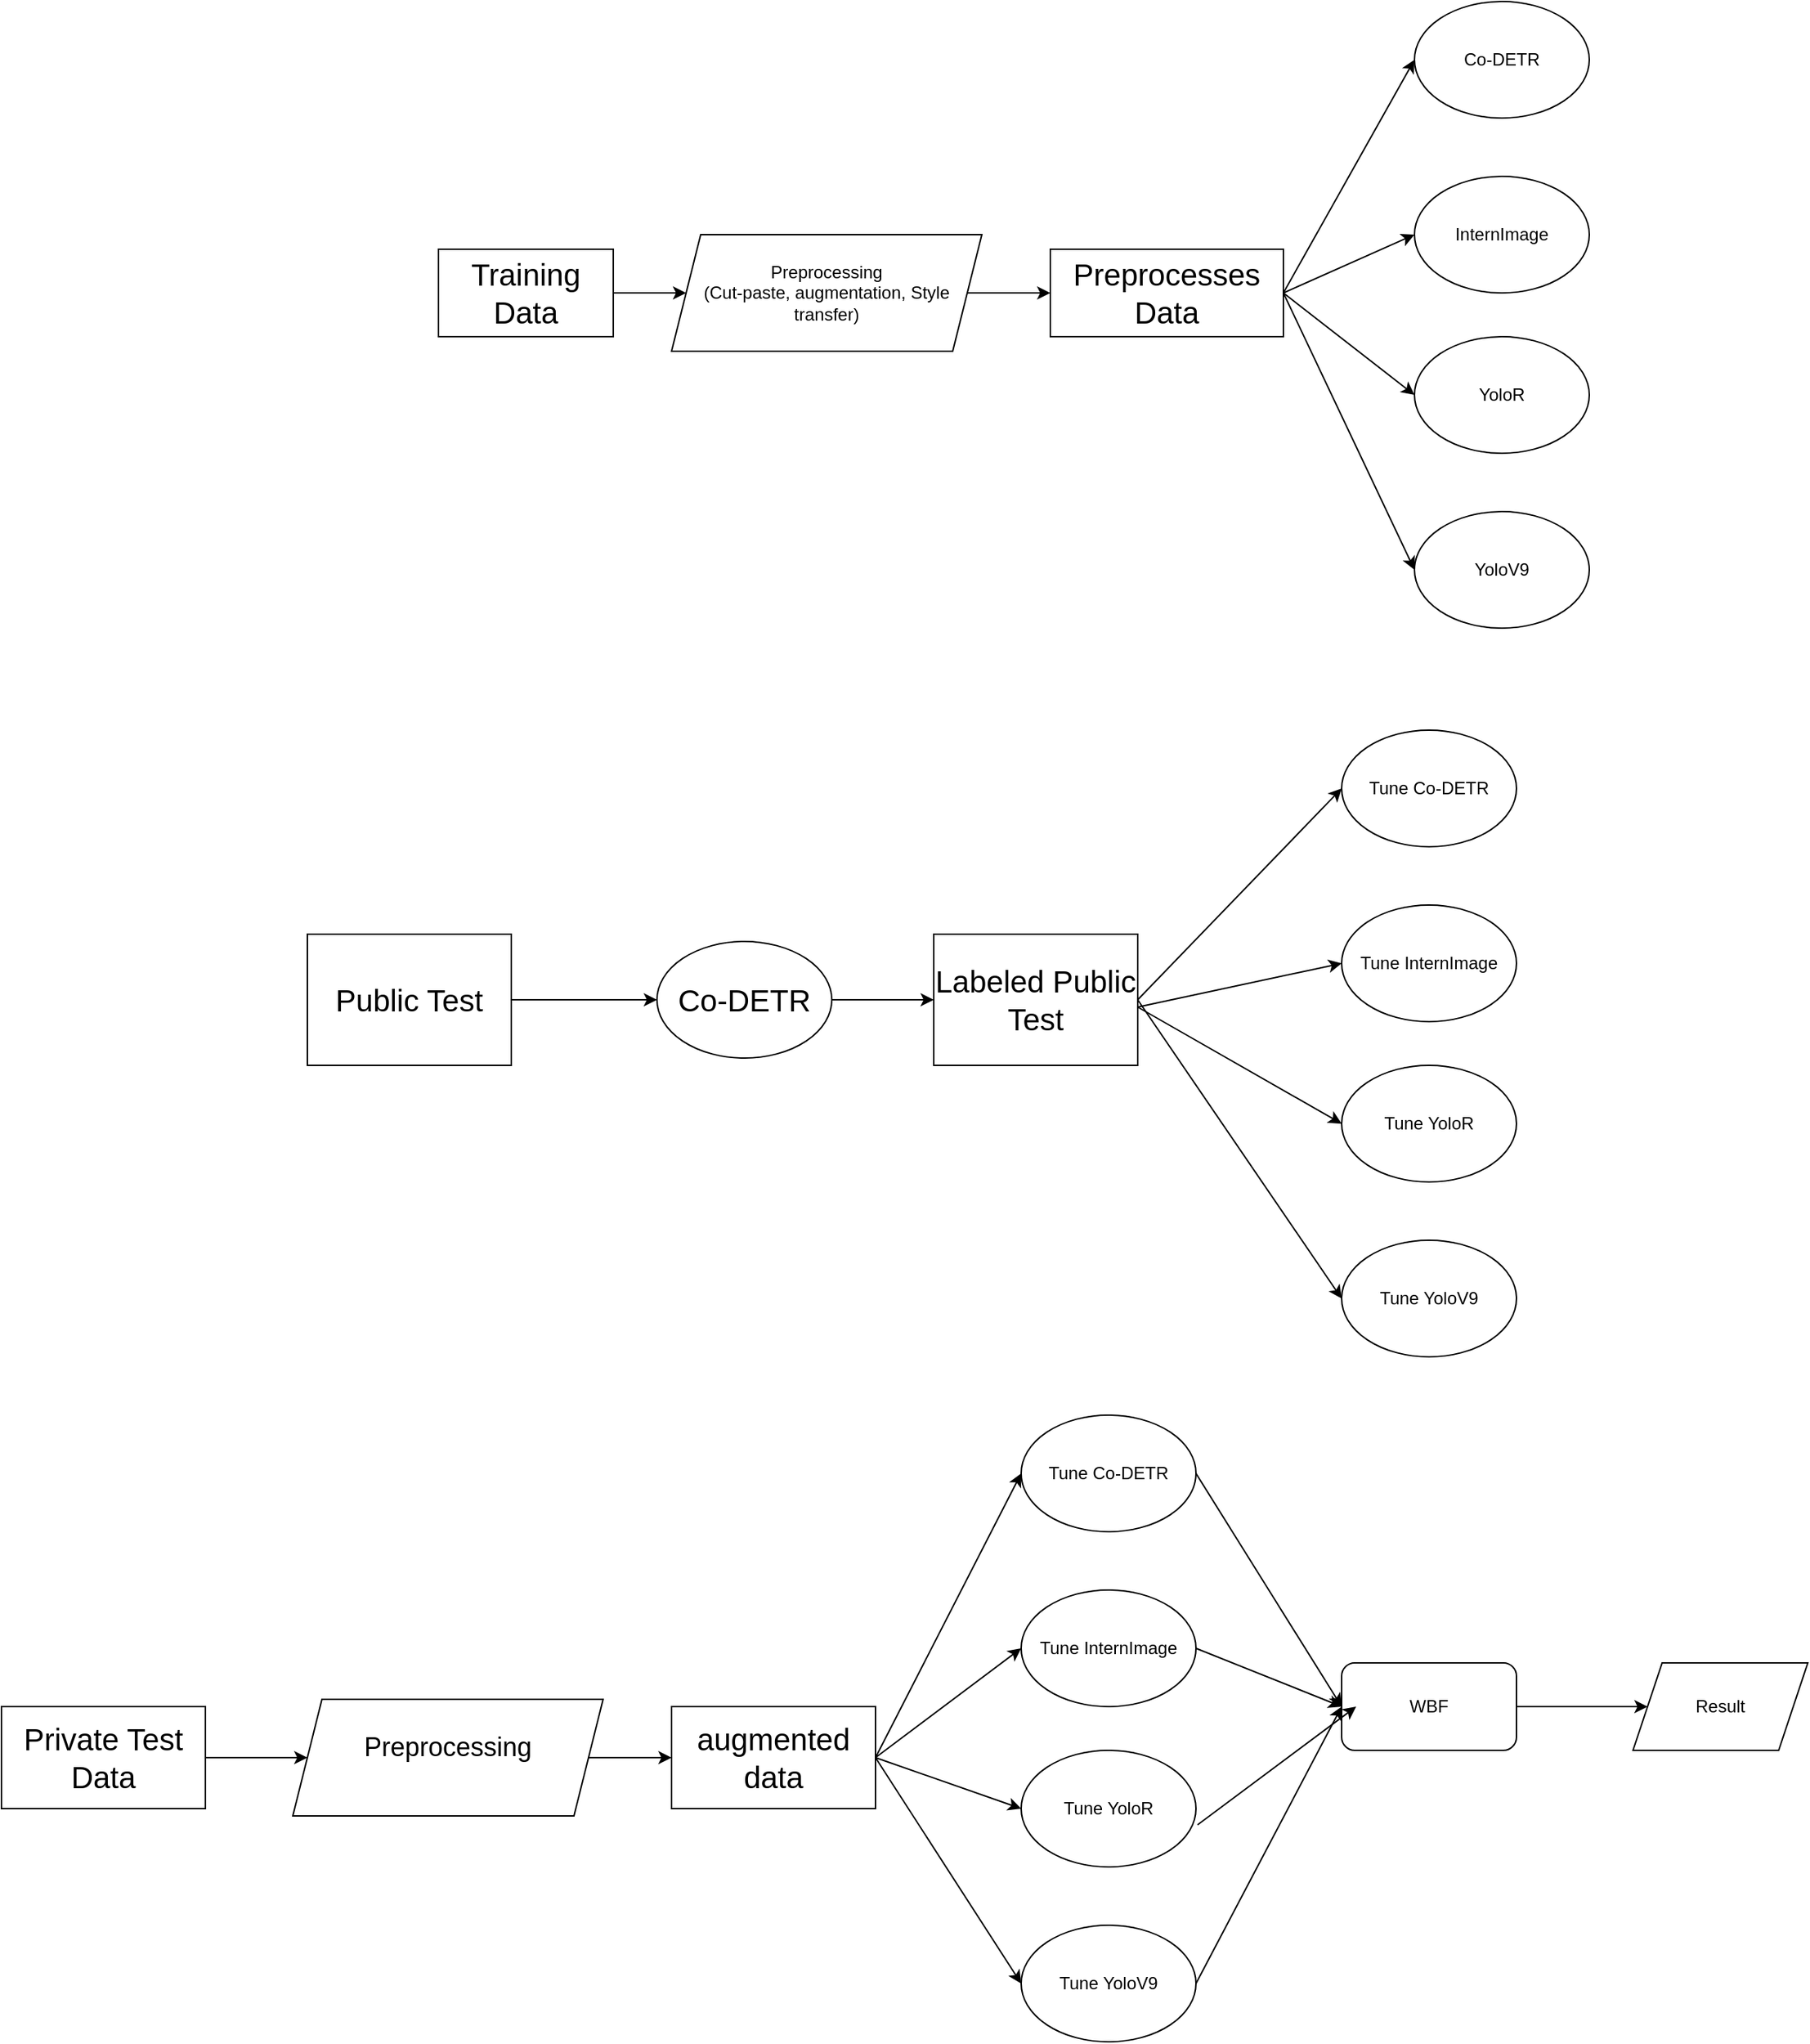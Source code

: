 <mxfile version="25.0.1">
  <diagram name="Page-1" id="oUd3hN-qBhaI8tLNEtxI">
    <mxGraphModel dx="2570" dy="822" grid="1" gridSize="10" guides="1" tooltips="1" connect="1" arrows="1" fold="1" page="1" pageScale="1" pageWidth="850" pageHeight="1100" math="0" shadow="0">
      <root>
        <mxCell id="0" />
        <mxCell id="1" parent="0" />
        <mxCell id="RScsDcphAL5BUeyROgNv-1" value="&lt;font style=&quot;font-size: 21px;&quot;&gt;Training Data&lt;/font&gt;" style="rounded=0;whiteSpace=wrap;html=1;" vertex="1" parent="1">
          <mxGeometry x="150" y="660" width="120" height="60" as="geometry" />
        </mxCell>
        <mxCell id="RScsDcphAL5BUeyROgNv-6" value="Preprocessing&lt;div&gt;(Cut-paste, augmentation, Style transfer)&lt;/div&gt;" style="shape=parallelogram;perimeter=parallelogramPerimeter;whiteSpace=wrap;html=1;fixedSize=1;" vertex="1" parent="1">
          <mxGeometry x="310" y="650" width="213" height="80" as="geometry" />
        </mxCell>
        <mxCell id="RScsDcphAL5BUeyROgNv-7" value="" style="endArrow=classic;html=1;rounded=0;entryX=0;entryY=0.5;entryDx=0;entryDy=0;" edge="1" parent="1" source="RScsDcphAL5BUeyROgNv-1" target="RScsDcphAL5BUeyROgNv-6">
          <mxGeometry width="50" height="50" relative="1" as="geometry">
            <mxPoint x="300" y="590" as="sourcePoint" />
            <mxPoint x="350" y="540" as="targetPoint" />
          </mxGeometry>
        </mxCell>
        <mxCell id="RScsDcphAL5BUeyROgNv-11" value="&lt;font style=&quot;font-size: 21px;&quot;&gt;Preprocesses&lt;/font&gt;&lt;div&gt;&lt;font style=&quot;font-size: 21px;&quot;&gt;Data&lt;/font&gt;&lt;/div&gt;" style="rounded=0;whiteSpace=wrap;html=1;" vertex="1" parent="1">
          <mxGeometry x="570" y="660" width="160" height="60" as="geometry" />
        </mxCell>
        <mxCell id="RScsDcphAL5BUeyROgNv-12" value="" style="endArrow=classic;html=1;rounded=0;exitX=1;exitY=0.5;exitDx=0;exitDy=0;" edge="1" parent="1" source="RScsDcphAL5BUeyROgNv-6" target="RScsDcphAL5BUeyROgNv-11">
          <mxGeometry width="50" height="50" relative="1" as="geometry">
            <mxPoint x="290" y="700" as="sourcePoint" />
            <mxPoint x="348" y="700" as="targetPoint" />
          </mxGeometry>
        </mxCell>
        <mxCell id="RScsDcphAL5BUeyROgNv-13" value="Co-DETR" style="ellipse;whiteSpace=wrap;html=1;" vertex="1" parent="1">
          <mxGeometry x="820" y="490" width="120" height="80" as="geometry" />
        </mxCell>
        <mxCell id="RScsDcphAL5BUeyROgNv-14" value="InternImage" style="ellipse;whiteSpace=wrap;html=1;" vertex="1" parent="1">
          <mxGeometry x="820" y="610" width="120" height="80" as="geometry" />
        </mxCell>
        <mxCell id="RScsDcphAL5BUeyROgNv-15" value="YoloR" style="ellipse;whiteSpace=wrap;html=1;" vertex="1" parent="1">
          <mxGeometry x="820" y="720" width="120" height="80" as="geometry" />
        </mxCell>
        <mxCell id="RScsDcphAL5BUeyROgNv-16" value="YoloV9" style="ellipse;whiteSpace=wrap;html=1;" vertex="1" parent="1">
          <mxGeometry x="820" y="840" width="120" height="80" as="geometry" />
        </mxCell>
        <mxCell id="RScsDcphAL5BUeyROgNv-17" value="" style="endArrow=classic;html=1;rounded=0;entryX=0;entryY=0.5;entryDx=0;entryDy=0;exitX=1;exitY=0.5;exitDx=0;exitDy=0;" edge="1" parent="1" source="RScsDcphAL5BUeyROgNv-11" target="RScsDcphAL5BUeyROgNv-13">
          <mxGeometry width="50" height="50" relative="1" as="geometry">
            <mxPoint x="720" y="810" as="sourcePoint" />
            <mxPoint x="770" y="760" as="targetPoint" />
          </mxGeometry>
        </mxCell>
        <mxCell id="RScsDcphAL5BUeyROgNv-18" value="" style="endArrow=classic;html=1;rounded=0;exitX=1;exitY=0.5;exitDx=0;exitDy=0;entryX=0;entryY=0.5;entryDx=0;entryDy=0;" edge="1" parent="1" source="RScsDcphAL5BUeyROgNv-11" target="RScsDcphAL5BUeyROgNv-14">
          <mxGeometry width="50" height="50" relative="1" as="geometry">
            <mxPoint x="740" y="700" as="sourcePoint" />
            <mxPoint x="830" y="540" as="targetPoint" />
          </mxGeometry>
        </mxCell>
        <mxCell id="RScsDcphAL5BUeyROgNv-20" value="" style="endArrow=classic;html=1;rounded=0;exitX=1;exitY=0.5;exitDx=0;exitDy=0;entryX=0;entryY=0.5;entryDx=0;entryDy=0;" edge="1" parent="1" source="RScsDcphAL5BUeyROgNv-11" target="RScsDcphAL5BUeyROgNv-15">
          <mxGeometry width="50" height="50" relative="1" as="geometry">
            <mxPoint x="740" y="700" as="sourcePoint" />
            <mxPoint x="830" y="660" as="targetPoint" />
          </mxGeometry>
        </mxCell>
        <mxCell id="RScsDcphAL5BUeyROgNv-21" value="" style="endArrow=classic;html=1;rounded=0;exitX=1;exitY=0.5;exitDx=0;exitDy=0;entryX=0;entryY=0.5;entryDx=0;entryDy=0;" edge="1" parent="1" source="RScsDcphAL5BUeyROgNv-11" target="RScsDcphAL5BUeyROgNv-16">
          <mxGeometry width="50" height="50" relative="1" as="geometry">
            <mxPoint x="740" y="700" as="sourcePoint" />
            <mxPoint x="830" y="770" as="targetPoint" />
          </mxGeometry>
        </mxCell>
        <mxCell id="RScsDcphAL5BUeyROgNv-33" value="&lt;font style=&quot;font-size: 21px;&quot;&gt;Private Test Data&lt;/font&gt;" style="rounded=0;whiteSpace=wrap;html=1;" vertex="1" parent="1">
          <mxGeometry x="-150" y="1660" width="140" height="70" as="geometry" />
        </mxCell>
        <mxCell id="RScsDcphAL5BUeyROgNv-35" value="&lt;font style=&quot;font-size: 18px;&quot;&gt;Preprocessing&lt;/font&gt;&lt;div&gt;&lt;br&gt;&lt;/div&gt;" style="shape=parallelogram;perimeter=parallelogramPerimeter;whiteSpace=wrap;html=1;fixedSize=1;" vertex="1" parent="1">
          <mxGeometry x="50" y="1655" width="213" height="80" as="geometry" />
        </mxCell>
        <mxCell id="RScsDcphAL5BUeyROgNv-36" value="" style="endArrow=classic;html=1;rounded=0;exitX=1;exitY=0.5;exitDx=0;exitDy=0;entryX=0;entryY=0.5;entryDx=0;entryDy=0;" edge="1" parent="1" source="RScsDcphAL5BUeyROgNv-33" target="RScsDcphAL5BUeyROgNv-35">
          <mxGeometry width="50" height="50" relative="1" as="geometry">
            <mxPoint x="-70" y="1650" as="sourcePoint" />
            <mxPoint x="-20" y="1600" as="targetPoint" />
          </mxGeometry>
        </mxCell>
        <mxCell id="RScsDcphAL5BUeyROgNv-37" value="&lt;font style=&quot;font-size: 21px;&quot;&gt;augmented&lt;/font&gt;&lt;div&gt;&lt;font style=&quot;font-size: 21px;&quot;&gt;data&lt;/font&gt;&lt;/div&gt;" style="rounded=0;whiteSpace=wrap;html=1;" vertex="1" parent="1">
          <mxGeometry x="310" y="1660" width="140" height="70" as="geometry" />
        </mxCell>
        <mxCell id="RScsDcphAL5BUeyROgNv-38" value="" style="endArrow=classic;html=1;rounded=0;exitX=1;exitY=0.5;exitDx=0;exitDy=0;entryX=0;entryY=0.5;entryDx=0;entryDy=0;" edge="1" parent="1" source="RScsDcphAL5BUeyROgNv-35" target="RScsDcphAL5BUeyROgNv-37">
          <mxGeometry width="50" height="50" relative="1" as="geometry">
            <mxPoint x="280" y="1810" as="sourcePoint" />
            <mxPoint x="330" y="1760" as="targetPoint" />
          </mxGeometry>
        </mxCell>
        <mxCell id="RScsDcphAL5BUeyROgNv-39" value="Tune Co-DETR" style="ellipse;whiteSpace=wrap;html=1;" vertex="1" parent="1">
          <mxGeometry x="550" y="1460" width="120" height="80" as="geometry" />
        </mxCell>
        <mxCell id="RScsDcphAL5BUeyROgNv-40" value="Tune InternImage" style="ellipse;whiteSpace=wrap;html=1;" vertex="1" parent="1">
          <mxGeometry x="550" y="1580" width="120" height="80" as="geometry" />
        </mxCell>
        <mxCell id="RScsDcphAL5BUeyROgNv-41" value="Tune YoloR" style="ellipse;whiteSpace=wrap;html=1;" vertex="1" parent="1">
          <mxGeometry x="550" y="1690" width="120" height="80" as="geometry" />
        </mxCell>
        <mxCell id="RScsDcphAL5BUeyROgNv-42" value="Tune YoloV9" style="ellipse;whiteSpace=wrap;html=1;" vertex="1" parent="1">
          <mxGeometry x="550" y="1810" width="120" height="80" as="geometry" />
        </mxCell>
        <mxCell id="RScsDcphAL5BUeyROgNv-43" value="" style="endArrow=classic;html=1;rounded=0;exitX=1;exitY=0.5;exitDx=0;exitDy=0;entryX=0;entryY=0.5;entryDx=0;entryDy=0;" edge="1" parent="1" source="RScsDcphAL5BUeyROgNv-37" target="RScsDcphAL5BUeyROgNv-39">
          <mxGeometry width="50" height="50" relative="1" as="geometry">
            <mxPoint x="450" y="1830" as="sourcePoint" />
            <mxPoint x="500" y="1780" as="targetPoint" />
          </mxGeometry>
        </mxCell>
        <mxCell id="RScsDcphAL5BUeyROgNv-44" value="" style="endArrow=classic;html=1;rounded=0;exitX=1;exitY=0.5;exitDx=0;exitDy=0;entryX=0;entryY=0.5;entryDx=0;entryDy=0;" edge="1" parent="1" source="RScsDcphAL5BUeyROgNv-37" target="RScsDcphAL5BUeyROgNv-40">
          <mxGeometry width="50" height="50" relative="1" as="geometry">
            <mxPoint x="460" y="1705" as="sourcePoint" />
            <mxPoint x="560" y="1510" as="targetPoint" />
          </mxGeometry>
        </mxCell>
        <mxCell id="RScsDcphAL5BUeyROgNv-45" value="" style="endArrow=classic;html=1;rounded=0;exitX=1;exitY=0.5;exitDx=0;exitDy=0;entryX=0;entryY=0.5;entryDx=0;entryDy=0;" edge="1" parent="1" source="RScsDcphAL5BUeyROgNv-37" target="RScsDcphAL5BUeyROgNv-41">
          <mxGeometry width="50" height="50" relative="1" as="geometry">
            <mxPoint x="460" y="1705" as="sourcePoint" />
            <mxPoint x="560" y="1630" as="targetPoint" />
          </mxGeometry>
        </mxCell>
        <mxCell id="RScsDcphAL5BUeyROgNv-46" value="" style="endArrow=classic;html=1;rounded=0;exitX=1;exitY=0.5;exitDx=0;exitDy=0;entryX=0;entryY=0.5;entryDx=0;entryDy=0;" edge="1" parent="1" source="RScsDcphAL5BUeyROgNv-37" target="RScsDcphAL5BUeyROgNv-42">
          <mxGeometry width="50" height="50" relative="1" as="geometry">
            <mxPoint x="460" y="1705" as="sourcePoint" />
            <mxPoint x="560" y="1740" as="targetPoint" />
          </mxGeometry>
        </mxCell>
        <mxCell id="RScsDcphAL5BUeyROgNv-47" value="WBF" style="rounded=1;whiteSpace=wrap;html=1;" vertex="1" parent="1">
          <mxGeometry x="770" y="1630" width="120" height="60" as="geometry" />
        </mxCell>
        <mxCell id="RScsDcphAL5BUeyROgNv-48" value="" style="endArrow=classic;html=1;rounded=0;exitX=1;exitY=0.5;exitDx=0;exitDy=0;entryX=0;entryY=0.5;entryDx=0;entryDy=0;" edge="1" parent="1" source="RScsDcphAL5BUeyROgNv-39" target="RScsDcphAL5BUeyROgNv-47">
          <mxGeometry width="50" height="50" relative="1" as="geometry">
            <mxPoint x="460" y="1705" as="sourcePoint" />
            <mxPoint x="560" y="1510" as="targetPoint" />
          </mxGeometry>
        </mxCell>
        <mxCell id="RScsDcphAL5BUeyROgNv-49" value="" style="endArrow=classic;html=1;rounded=0;exitX=1;exitY=0.5;exitDx=0;exitDy=0;entryX=0;entryY=0.5;entryDx=0;entryDy=0;" edge="1" parent="1" source="RScsDcphAL5BUeyROgNv-40" target="RScsDcphAL5BUeyROgNv-47">
          <mxGeometry width="50" height="50" relative="1" as="geometry">
            <mxPoint x="680" y="1510" as="sourcePoint" />
            <mxPoint x="780" y="1670" as="targetPoint" />
          </mxGeometry>
        </mxCell>
        <mxCell id="RScsDcphAL5BUeyROgNv-50" value="" style="endArrow=classic;html=1;rounded=0;exitX=1.009;exitY=0.639;exitDx=0;exitDy=0;entryX=0.083;entryY=0.5;entryDx=0;entryDy=0;exitPerimeter=0;entryPerimeter=0;" edge="1" parent="1" source="RScsDcphAL5BUeyROgNv-41" target="RScsDcphAL5BUeyROgNv-47">
          <mxGeometry width="50" height="50" relative="1" as="geometry">
            <mxPoint x="680" y="1630" as="sourcePoint" />
            <mxPoint x="780" y="1670" as="targetPoint" />
          </mxGeometry>
        </mxCell>
        <mxCell id="RScsDcphAL5BUeyROgNv-51" value="" style="endArrow=classic;html=1;rounded=0;exitX=1;exitY=0.5;exitDx=0;exitDy=0;entryX=0;entryY=0.5;entryDx=0;entryDy=0;" edge="1" parent="1" source="RScsDcphAL5BUeyROgNv-42" target="RScsDcphAL5BUeyROgNv-47">
          <mxGeometry width="50" height="50" relative="1" as="geometry">
            <mxPoint x="681" y="1751" as="sourcePoint" />
            <mxPoint x="790" y="1670" as="targetPoint" />
          </mxGeometry>
        </mxCell>
        <mxCell id="RScsDcphAL5BUeyROgNv-52" value="Result" style="shape=parallelogram;perimeter=parallelogramPerimeter;whiteSpace=wrap;html=1;fixedSize=1;" vertex="1" parent="1">
          <mxGeometry x="970" y="1630" width="120" height="60" as="geometry" />
        </mxCell>
        <mxCell id="RScsDcphAL5BUeyROgNv-53" value="" style="endArrow=classic;html=1;rounded=0;exitX=1;exitY=0.5;exitDx=0;exitDy=0;entryX=0;entryY=0.5;entryDx=0;entryDy=0;" edge="1" parent="1" source="RScsDcphAL5BUeyROgNv-47" target="RScsDcphAL5BUeyROgNv-52">
          <mxGeometry width="50" height="50" relative="1" as="geometry">
            <mxPoint x="680" y="1510" as="sourcePoint" />
            <mxPoint x="780" y="1670" as="targetPoint" />
          </mxGeometry>
        </mxCell>
        <mxCell id="RScsDcphAL5BUeyROgNv-54" value="&lt;span style=&quot;font-size: 21px;&quot;&gt;Labeled Public Test&lt;/span&gt;" style="rounded=0;whiteSpace=wrap;html=1;" vertex="1" parent="1">
          <mxGeometry x="490" y="1130" width="140" height="90" as="geometry" />
        </mxCell>
        <mxCell id="RScsDcphAL5BUeyROgNv-55" value="&lt;font style=&quot;font-size: 21px;&quot;&gt;Co-DETR&lt;/font&gt;" style="ellipse;whiteSpace=wrap;html=1;" vertex="1" parent="1">
          <mxGeometry x="300" y="1135" width="120" height="80" as="geometry" />
        </mxCell>
        <mxCell id="RScsDcphAL5BUeyROgNv-57" value="&lt;span style=&quot;font-size: 21px;&quot;&gt;Public Test&lt;/span&gt;" style="rounded=0;whiteSpace=wrap;html=1;" vertex="1" parent="1">
          <mxGeometry x="60" y="1130" width="140" height="90" as="geometry" />
        </mxCell>
        <mxCell id="RScsDcphAL5BUeyROgNv-58" value="" style="endArrow=classic;html=1;rounded=0;exitX=1;exitY=0.5;exitDx=0;exitDy=0;entryX=0;entryY=0.5;entryDx=0;entryDy=0;" edge="1" parent="1" source="RScsDcphAL5BUeyROgNv-57" target="RScsDcphAL5BUeyROgNv-55">
          <mxGeometry width="50" height="50" relative="1" as="geometry">
            <mxPoint x="280" y="1070" as="sourcePoint" />
            <mxPoint x="330" y="1020" as="targetPoint" />
          </mxGeometry>
        </mxCell>
        <mxCell id="RScsDcphAL5BUeyROgNv-59" value="" style="endArrow=classic;html=1;rounded=0;entryX=0;entryY=0.5;entryDx=0;entryDy=0;exitX=1;exitY=0.5;exitDx=0;exitDy=0;" edge="1" parent="1" source="RScsDcphAL5BUeyROgNv-55" target="RScsDcphAL5BUeyROgNv-54">
          <mxGeometry width="50" height="50" relative="1" as="geometry">
            <mxPoint x="430" y="1180" as="sourcePoint" />
            <mxPoint x="320" y="1180" as="targetPoint" />
          </mxGeometry>
        </mxCell>
        <mxCell id="RScsDcphAL5BUeyROgNv-61" value="Tune Co-DETR" style="ellipse;whiteSpace=wrap;html=1;" vertex="1" parent="1">
          <mxGeometry x="770" y="990" width="120" height="80" as="geometry" />
        </mxCell>
        <mxCell id="RScsDcphAL5BUeyROgNv-62" value="Tune InternImage" style="ellipse;whiteSpace=wrap;html=1;" vertex="1" parent="1">
          <mxGeometry x="770" y="1110" width="120" height="80" as="geometry" />
        </mxCell>
        <mxCell id="RScsDcphAL5BUeyROgNv-63" value="Tune YoloR" style="ellipse;whiteSpace=wrap;html=1;" vertex="1" parent="1">
          <mxGeometry x="770" y="1220" width="120" height="80" as="geometry" />
        </mxCell>
        <mxCell id="RScsDcphAL5BUeyROgNv-64" value="Tune YoloV9" style="ellipse;whiteSpace=wrap;html=1;" vertex="1" parent="1">
          <mxGeometry x="770" y="1340" width="120" height="80" as="geometry" />
        </mxCell>
        <mxCell id="RScsDcphAL5BUeyROgNv-65" value="" style="endArrow=classic;html=1;rounded=0;exitX=1;exitY=0.5;exitDx=0;exitDy=0;entryX=0;entryY=0.5;entryDx=0;entryDy=0;" edge="1" parent="1" source="RScsDcphAL5BUeyROgNv-54" target="RScsDcphAL5BUeyROgNv-61">
          <mxGeometry width="50" height="50" relative="1" as="geometry">
            <mxPoint x="680" y="1030" as="sourcePoint" />
            <mxPoint x="730" y="980" as="targetPoint" />
          </mxGeometry>
        </mxCell>
        <mxCell id="RScsDcphAL5BUeyROgNv-66" value="" style="endArrow=classic;html=1;rounded=0;exitX=1;exitY=0.556;exitDx=0;exitDy=0;entryX=0;entryY=0.5;entryDx=0;entryDy=0;exitPerimeter=0;" edge="1" parent="1" source="RScsDcphAL5BUeyROgNv-54" target="RScsDcphAL5BUeyROgNv-62">
          <mxGeometry width="50" height="50" relative="1" as="geometry">
            <mxPoint x="640" y="1185" as="sourcePoint" />
            <mxPoint x="780" y="1040" as="targetPoint" />
          </mxGeometry>
        </mxCell>
        <mxCell id="RScsDcphAL5BUeyROgNv-67" value="" style="endArrow=classic;html=1;rounded=0;entryX=0;entryY=0.5;entryDx=0;entryDy=0;" edge="1" parent="1" target="RScsDcphAL5BUeyROgNv-63">
          <mxGeometry width="50" height="50" relative="1" as="geometry">
            <mxPoint x="630" y="1180" as="sourcePoint" />
            <mxPoint x="780" y="1160" as="targetPoint" />
          </mxGeometry>
        </mxCell>
        <mxCell id="RScsDcphAL5BUeyROgNv-68" value="" style="endArrow=classic;html=1;rounded=0;entryX=0;entryY=0.5;entryDx=0;entryDy=0;exitX=1;exitY=0.5;exitDx=0;exitDy=0;" edge="1" parent="1" source="RScsDcphAL5BUeyROgNv-54" target="RScsDcphAL5BUeyROgNv-64">
          <mxGeometry width="50" height="50" relative="1" as="geometry">
            <mxPoint x="640" y="1190" as="sourcePoint" />
            <mxPoint x="780" y="1270" as="targetPoint" />
          </mxGeometry>
        </mxCell>
      </root>
    </mxGraphModel>
  </diagram>
</mxfile>
